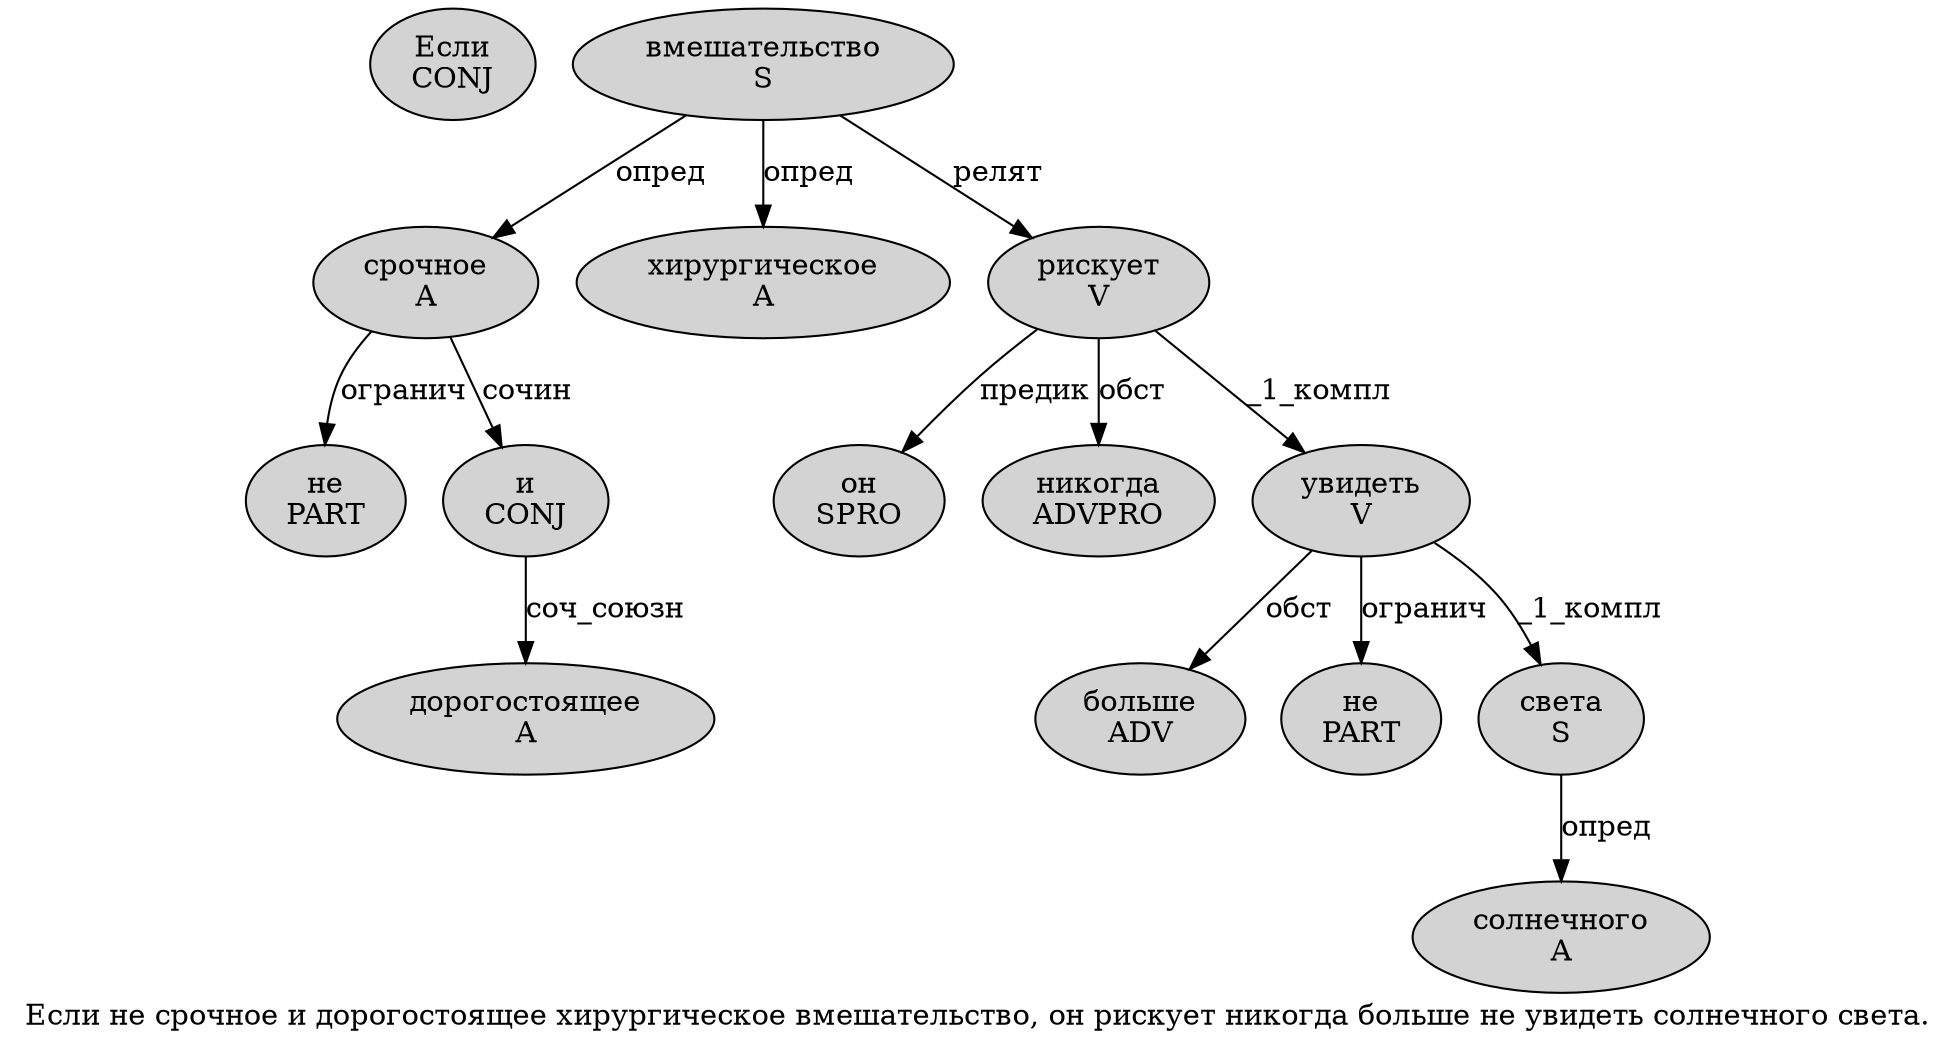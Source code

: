 digraph SENTENCE_371 {
	graph [label="Если не срочное и дорогостоящее хирургическое вмешательство, он рискует никогда больше не увидеть солнечного света."]
	node [style=filled]
		0 [label="Если
CONJ" color="" fillcolor=lightgray penwidth=1 shape=ellipse]
		1 [label="не
PART" color="" fillcolor=lightgray penwidth=1 shape=ellipse]
		2 [label="срочное
A" color="" fillcolor=lightgray penwidth=1 shape=ellipse]
		3 [label="и
CONJ" color="" fillcolor=lightgray penwidth=1 shape=ellipse]
		4 [label="дорогостоящее
A" color="" fillcolor=lightgray penwidth=1 shape=ellipse]
		5 [label="хирургическое
A" color="" fillcolor=lightgray penwidth=1 shape=ellipse]
		6 [label="вмешательство
S" color="" fillcolor=lightgray penwidth=1 shape=ellipse]
		8 [label="он
SPRO" color="" fillcolor=lightgray penwidth=1 shape=ellipse]
		9 [label="рискует
V" color="" fillcolor=lightgray penwidth=1 shape=ellipse]
		10 [label="никогда
ADVPRO" color="" fillcolor=lightgray penwidth=1 shape=ellipse]
		11 [label="больше
ADV" color="" fillcolor=lightgray penwidth=1 shape=ellipse]
		12 [label="не
PART" color="" fillcolor=lightgray penwidth=1 shape=ellipse]
		13 [label="увидеть
V" color="" fillcolor=lightgray penwidth=1 shape=ellipse]
		14 [label="солнечного
A" color="" fillcolor=lightgray penwidth=1 shape=ellipse]
		15 [label="света
S" color="" fillcolor=lightgray penwidth=1 shape=ellipse]
			13 -> 11 [label="обст"]
			13 -> 12 [label="огранич"]
			13 -> 15 [label="_1_компл"]
			9 -> 8 [label="предик"]
			9 -> 10 [label="обст"]
			9 -> 13 [label="_1_компл"]
			3 -> 4 [label="соч_союзн"]
			2 -> 1 [label="огранич"]
			2 -> 3 [label="сочин"]
			15 -> 14 [label="опред"]
			6 -> 2 [label="опред"]
			6 -> 5 [label="опред"]
			6 -> 9 [label="релят"]
}